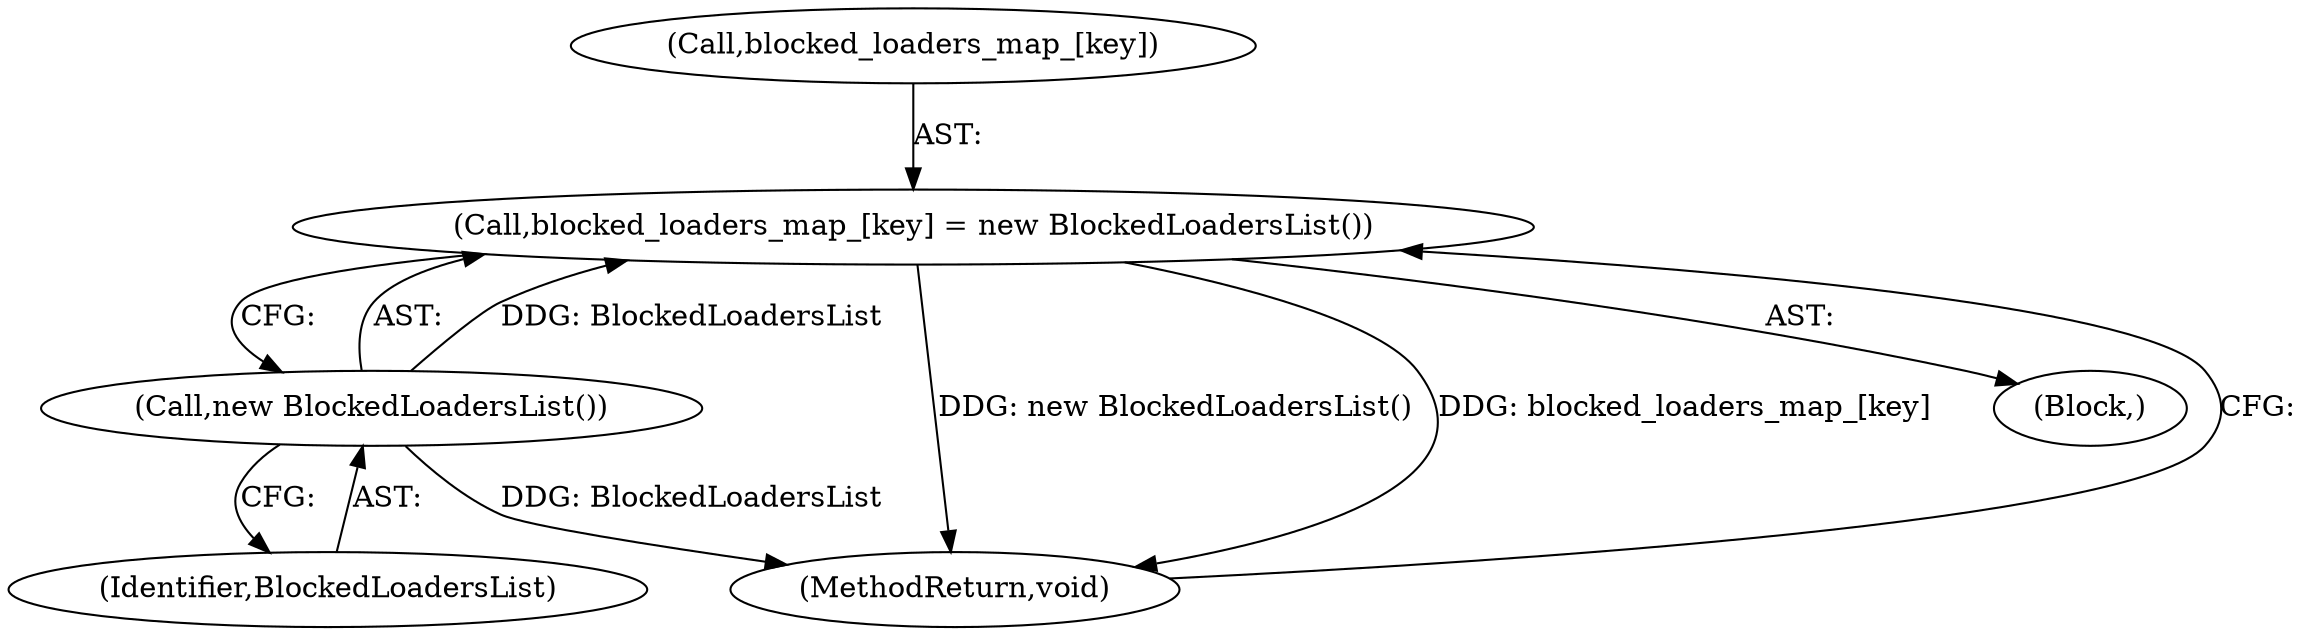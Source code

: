 digraph "0_Chrome_eb4bcacd683a68534bbe2e4d8d6eeafafc7f57ba_3@array" {
"1000115" [label="(Call,blocked_loaders_map_[key] = new BlockedLoadersList())"];
"1000119" [label="(Call,new BlockedLoadersList())"];
"1000119" [label="(Call,new BlockedLoadersList())"];
"1000121" [label="(MethodReturn,void)"];
"1000103" [label="(Block,)"];
"1000120" [label="(Identifier,BlockedLoadersList)"];
"1000116" [label="(Call,blocked_loaders_map_[key])"];
"1000115" [label="(Call,blocked_loaders_map_[key] = new BlockedLoadersList())"];
"1000115" -> "1000103"  [label="AST: "];
"1000115" -> "1000119"  [label="CFG: "];
"1000116" -> "1000115"  [label="AST: "];
"1000119" -> "1000115"  [label="AST: "];
"1000121" -> "1000115"  [label="CFG: "];
"1000115" -> "1000121"  [label="DDG: new BlockedLoadersList()"];
"1000115" -> "1000121"  [label="DDG: blocked_loaders_map_[key]"];
"1000119" -> "1000115"  [label="DDG: BlockedLoadersList"];
"1000119" -> "1000120"  [label="CFG: "];
"1000120" -> "1000119"  [label="AST: "];
"1000119" -> "1000121"  [label="DDG: BlockedLoadersList"];
}
